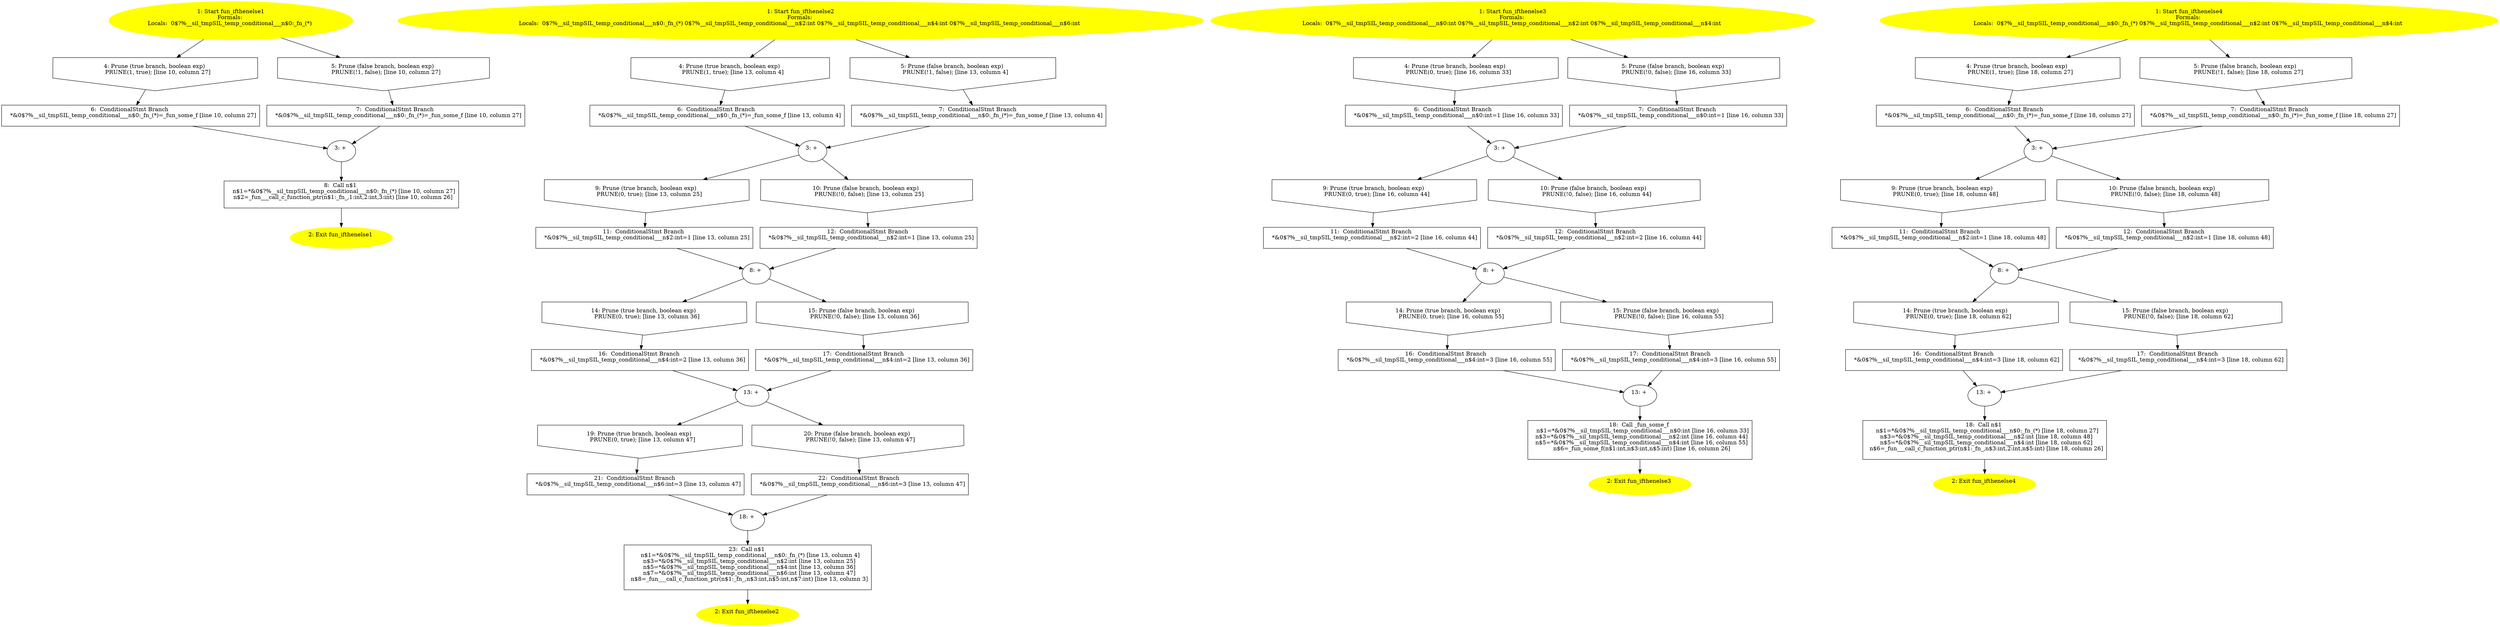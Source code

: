 /* @generated */
digraph cfg {
"fun_ifthenelse1.6d810dc9f25b2ded_1" [label="1: Start fun_ifthenelse1\nFormals: \nLocals:  0$?%__sil_tmpSIL_temp_conditional___n$0:_fn_(*) \n  " color=yellow style=filled]
	

	 "fun_ifthenelse1.6d810dc9f25b2ded_1" -> "fun_ifthenelse1.6d810dc9f25b2ded_4" ;
	 "fun_ifthenelse1.6d810dc9f25b2ded_1" -> "fun_ifthenelse1.6d810dc9f25b2ded_5" ;
"fun_ifthenelse1.6d810dc9f25b2ded_2" [label="2: Exit fun_ifthenelse1 \n  " color=yellow style=filled]
	

"fun_ifthenelse1.6d810dc9f25b2ded_3" [label="3: + \n  " ]
	

	 "fun_ifthenelse1.6d810dc9f25b2ded_3" -> "fun_ifthenelse1.6d810dc9f25b2ded_8" ;
"fun_ifthenelse1.6d810dc9f25b2ded_4" [label="4: Prune (true branch, boolean exp) \n   PRUNE(1, true); [line 10, column 27]\n " shape="invhouse"]
	

	 "fun_ifthenelse1.6d810dc9f25b2ded_4" -> "fun_ifthenelse1.6d810dc9f25b2ded_6" ;
"fun_ifthenelse1.6d810dc9f25b2ded_5" [label="5: Prune (false branch, boolean exp) \n   PRUNE(!1, false); [line 10, column 27]\n " shape="invhouse"]
	

	 "fun_ifthenelse1.6d810dc9f25b2ded_5" -> "fun_ifthenelse1.6d810dc9f25b2ded_7" ;
"fun_ifthenelse1.6d810dc9f25b2ded_6" [label="6:  ConditionalStmt Branch \n   *&0$?%__sil_tmpSIL_temp_conditional___n$0:_fn_(*)=_fun_some_f [line 10, column 27]\n " shape="box"]
	

	 "fun_ifthenelse1.6d810dc9f25b2ded_6" -> "fun_ifthenelse1.6d810dc9f25b2ded_3" ;
"fun_ifthenelse1.6d810dc9f25b2ded_7" [label="7:  ConditionalStmt Branch \n   *&0$?%__sil_tmpSIL_temp_conditional___n$0:_fn_(*)=_fun_some_f [line 10, column 27]\n " shape="box"]
	

	 "fun_ifthenelse1.6d810dc9f25b2ded_7" -> "fun_ifthenelse1.6d810dc9f25b2ded_3" ;
"fun_ifthenelse1.6d810dc9f25b2ded_8" [label="8:  Call n$1 \n   n$1=*&0$?%__sil_tmpSIL_temp_conditional___n$0:_fn_(*) [line 10, column 27]\n  n$2=_fun___call_c_function_ptr(n$1:_fn_,1:int,2:int,3:int) [line 10, column 26]\n " shape="box"]
	

	 "fun_ifthenelse1.6d810dc9f25b2ded_8" -> "fun_ifthenelse1.6d810dc9f25b2ded_2" ;
"fun_ifthenelse2.d4d0fea4695ba22d_1" [label="1: Start fun_ifthenelse2\nFormals: \nLocals:  0$?%__sil_tmpSIL_temp_conditional___n$0:_fn_(*) 0$?%__sil_tmpSIL_temp_conditional___n$2:int 0$?%__sil_tmpSIL_temp_conditional___n$4:int 0$?%__sil_tmpSIL_temp_conditional___n$6:int \n  " color=yellow style=filled]
	

	 "fun_ifthenelse2.d4d0fea4695ba22d_1" -> "fun_ifthenelse2.d4d0fea4695ba22d_4" ;
	 "fun_ifthenelse2.d4d0fea4695ba22d_1" -> "fun_ifthenelse2.d4d0fea4695ba22d_5" ;
"fun_ifthenelse2.d4d0fea4695ba22d_2" [label="2: Exit fun_ifthenelse2 \n  " color=yellow style=filled]
	

"fun_ifthenelse2.d4d0fea4695ba22d_3" [label="3: + \n  " ]
	

	 "fun_ifthenelse2.d4d0fea4695ba22d_3" -> "fun_ifthenelse2.d4d0fea4695ba22d_9" ;
	 "fun_ifthenelse2.d4d0fea4695ba22d_3" -> "fun_ifthenelse2.d4d0fea4695ba22d_10" ;
"fun_ifthenelse2.d4d0fea4695ba22d_4" [label="4: Prune (true branch, boolean exp) \n   PRUNE(1, true); [line 13, column 4]\n " shape="invhouse"]
	

	 "fun_ifthenelse2.d4d0fea4695ba22d_4" -> "fun_ifthenelse2.d4d0fea4695ba22d_6" ;
"fun_ifthenelse2.d4d0fea4695ba22d_5" [label="5: Prune (false branch, boolean exp) \n   PRUNE(!1, false); [line 13, column 4]\n " shape="invhouse"]
	

	 "fun_ifthenelse2.d4d0fea4695ba22d_5" -> "fun_ifthenelse2.d4d0fea4695ba22d_7" ;
"fun_ifthenelse2.d4d0fea4695ba22d_6" [label="6:  ConditionalStmt Branch \n   *&0$?%__sil_tmpSIL_temp_conditional___n$0:_fn_(*)=_fun_some_f [line 13, column 4]\n " shape="box"]
	

	 "fun_ifthenelse2.d4d0fea4695ba22d_6" -> "fun_ifthenelse2.d4d0fea4695ba22d_3" ;
"fun_ifthenelse2.d4d0fea4695ba22d_7" [label="7:  ConditionalStmt Branch \n   *&0$?%__sil_tmpSIL_temp_conditional___n$0:_fn_(*)=_fun_some_f [line 13, column 4]\n " shape="box"]
	

	 "fun_ifthenelse2.d4d0fea4695ba22d_7" -> "fun_ifthenelse2.d4d0fea4695ba22d_3" ;
"fun_ifthenelse2.d4d0fea4695ba22d_8" [label="8: + \n  " ]
	

	 "fun_ifthenelse2.d4d0fea4695ba22d_8" -> "fun_ifthenelse2.d4d0fea4695ba22d_14" ;
	 "fun_ifthenelse2.d4d0fea4695ba22d_8" -> "fun_ifthenelse2.d4d0fea4695ba22d_15" ;
"fun_ifthenelse2.d4d0fea4695ba22d_9" [label="9: Prune (true branch, boolean exp) \n   PRUNE(0, true); [line 13, column 25]\n " shape="invhouse"]
	

	 "fun_ifthenelse2.d4d0fea4695ba22d_9" -> "fun_ifthenelse2.d4d0fea4695ba22d_11" ;
"fun_ifthenelse2.d4d0fea4695ba22d_10" [label="10: Prune (false branch, boolean exp) \n   PRUNE(!0, false); [line 13, column 25]\n " shape="invhouse"]
	

	 "fun_ifthenelse2.d4d0fea4695ba22d_10" -> "fun_ifthenelse2.d4d0fea4695ba22d_12" ;
"fun_ifthenelse2.d4d0fea4695ba22d_11" [label="11:  ConditionalStmt Branch \n   *&0$?%__sil_tmpSIL_temp_conditional___n$2:int=1 [line 13, column 25]\n " shape="box"]
	

	 "fun_ifthenelse2.d4d0fea4695ba22d_11" -> "fun_ifthenelse2.d4d0fea4695ba22d_8" ;
"fun_ifthenelse2.d4d0fea4695ba22d_12" [label="12:  ConditionalStmt Branch \n   *&0$?%__sil_tmpSIL_temp_conditional___n$2:int=1 [line 13, column 25]\n " shape="box"]
	

	 "fun_ifthenelse2.d4d0fea4695ba22d_12" -> "fun_ifthenelse2.d4d0fea4695ba22d_8" ;
"fun_ifthenelse2.d4d0fea4695ba22d_13" [label="13: + \n  " ]
	

	 "fun_ifthenelse2.d4d0fea4695ba22d_13" -> "fun_ifthenelse2.d4d0fea4695ba22d_19" ;
	 "fun_ifthenelse2.d4d0fea4695ba22d_13" -> "fun_ifthenelse2.d4d0fea4695ba22d_20" ;
"fun_ifthenelse2.d4d0fea4695ba22d_14" [label="14: Prune (true branch, boolean exp) \n   PRUNE(0, true); [line 13, column 36]\n " shape="invhouse"]
	

	 "fun_ifthenelse2.d4d0fea4695ba22d_14" -> "fun_ifthenelse2.d4d0fea4695ba22d_16" ;
"fun_ifthenelse2.d4d0fea4695ba22d_15" [label="15: Prune (false branch, boolean exp) \n   PRUNE(!0, false); [line 13, column 36]\n " shape="invhouse"]
	

	 "fun_ifthenelse2.d4d0fea4695ba22d_15" -> "fun_ifthenelse2.d4d0fea4695ba22d_17" ;
"fun_ifthenelse2.d4d0fea4695ba22d_16" [label="16:  ConditionalStmt Branch \n   *&0$?%__sil_tmpSIL_temp_conditional___n$4:int=2 [line 13, column 36]\n " shape="box"]
	

	 "fun_ifthenelse2.d4d0fea4695ba22d_16" -> "fun_ifthenelse2.d4d0fea4695ba22d_13" ;
"fun_ifthenelse2.d4d0fea4695ba22d_17" [label="17:  ConditionalStmt Branch \n   *&0$?%__sil_tmpSIL_temp_conditional___n$4:int=2 [line 13, column 36]\n " shape="box"]
	

	 "fun_ifthenelse2.d4d0fea4695ba22d_17" -> "fun_ifthenelse2.d4d0fea4695ba22d_13" ;
"fun_ifthenelse2.d4d0fea4695ba22d_18" [label="18: + \n  " ]
	

	 "fun_ifthenelse2.d4d0fea4695ba22d_18" -> "fun_ifthenelse2.d4d0fea4695ba22d_23" ;
"fun_ifthenelse2.d4d0fea4695ba22d_19" [label="19: Prune (true branch, boolean exp) \n   PRUNE(0, true); [line 13, column 47]\n " shape="invhouse"]
	

	 "fun_ifthenelse2.d4d0fea4695ba22d_19" -> "fun_ifthenelse2.d4d0fea4695ba22d_21" ;
"fun_ifthenelse2.d4d0fea4695ba22d_20" [label="20: Prune (false branch, boolean exp) \n   PRUNE(!0, false); [line 13, column 47]\n " shape="invhouse"]
	

	 "fun_ifthenelse2.d4d0fea4695ba22d_20" -> "fun_ifthenelse2.d4d0fea4695ba22d_22" ;
"fun_ifthenelse2.d4d0fea4695ba22d_21" [label="21:  ConditionalStmt Branch \n   *&0$?%__sil_tmpSIL_temp_conditional___n$6:int=3 [line 13, column 47]\n " shape="box"]
	

	 "fun_ifthenelse2.d4d0fea4695ba22d_21" -> "fun_ifthenelse2.d4d0fea4695ba22d_18" ;
"fun_ifthenelse2.d4d0fea4695ba22d_22" [label="22:  ConditionalStmt Branch \n   *&0$?%__sil_tmpSIL_temp_conditional___n$6:int=3 [line 13, column 47]\n " shape="box"]
	

	 "fun_ifthenelse2.d4d0fea4695ba22d_22" -> "fun_ifthenelse2.d4d0fea4695ba22d_18" ;
"fun_ifthenelse2.d4d0fea4695ba22d_23" [label="23:  Call n$1 \n   n$1=*&0$?%__sil_tmpSIL_temp_conditional___n$0:_fn_(*) [line 13, column 4]\n  n$3=*&0$?%__sil_tmpSIL_temp_conditional___n$2:int [line 13, column 25]\n  n$5=*&0$?%__sil_tmpSIL_temp_conditional___n$4:int [line 13, column 36]\n  n$7=*&0$?%__sil_tmpSIL_temp_conditional___n$6:int [line 13, column 47]\n  n$8=_fun___call_c_function_ptr(n$1:_fn_,n$3:int,n$5:int,n$7:int) [line 13, column 3]\n " shape="box"]
	

	 "fun_ifthenelse2.d4d0fea4695ba22d_23" -> "fun_ifthenelse2.d4d0fea4695ba22d_2" ;
"fun_ifthenelse3.c62f5c24a34473fe_1" [label="1: Start fun_ifthenelse3\nFormals: \nLocals:  0$?%__sil_tmpSIL_temp_conditional___n$0:int 0$?%__sil_tmpSIL_temp_conditional___n$2:int 0$?%__sil_tmpSIL_temp_conditional___n$4:int \n  " color=yellow style=filled]
	

	 "fun_ifthenelse3.c62f5c24a34473fe_1" -> "fun_ifthenelse3.c62f5c24a34473fe_4" ;
	 "fun_ifthenelse3.c62f5c24a34473fe_1" -> "fun_ifthenelse3.c62f5c24a34473fe_5" ;
"fun_ifthenelse3.c62f5c24a34473fe_2" [label="2: Exit fun_ifthenelse3 \n  " color=yellow style=filled]
	

"fun_ifthenelse3.c62f5c24a34473fe_3" [label="3: + \n  " ]
	

	 "fun_ifthenelse3.c62f5c24a34473fe_3" -> "fun_ifthenelse3.c62f5c24a34473fe_9" ;
	 "fun_ifthenelse3.c62f5c24a34473fe_3" -> "fun_ifthenelse3.c62f5c24a34473fe_10" ;
"fun_ifthenelse3.c62f5c24a34473fe_4" [label="4: Prune (true branch, boolean exp) \n   PRUNE(0, true); [line 16, column 33]\n " shape="invhouse"]
	

	 "fun_ifthenelse3.c62f5c24a34473fe_4" -> "fun_ifthenelse3.c62f5c24a34473fe_6" ;
"fun_ifthenelse3.c62f5c24a34473fe_5" [label="5: Prune (false branch, boolean exp) \n   PRUNE(!0, false); [line 16, column 33]\n " shape="invhouse"]
	

	 "fun_ifthenelse3.c62f5c24a34473fe_5" -> "fun_ifthenelse3.c62f5c24a34473fe_7" ;
"fun_ifthenelse3.c62f5c24a34473fe_6" [label="6:  ConditionalStmt Branch \n   *&0$?%__sil_tmpSIL_temp_conditional___n$0:int=1 [line 16, column 33]\n " shape="box"]
	

	 "fun_ifthenelse3.c62f5c24a34473fe_6" -> "fun_ifthenelse3.c62f5c24a34473fe_3" ;
"fun_ifthenelse3.c62f5c24a34473fe_7" [label="7:  ConditionalStmt Branch \n   *&0$?%__sil_tmpSIL_temp_conditional___n$0:int=1 [line 16, column 33]\n " shape="box"]
	

	 "fun_ifthenelse3.c62f5c24a34473fe_7" -> "fun_ifthenelse3.c62f5c24a34473fe_3" ;
"fun_ifthenelse3.c62f5c24a34473fe_8" [label="8: + \n  " ]
	

	 "fun_ifthenelse3.c62f5c24a34473fe_8" -> "fun_ifthenelse3.c62f5c24a34473fe_14" ;
	 "fun_ifthenelse3.c62f5c24a34473fe_8" -> "fun_ifthenelse3.c62f5c24a34473fe_15" ;
"fun_ifthenelse3.c62f5c24a34473fe_9" [label="9: Prune (true branch, boolean exp) \n   PRUNE(0, true); [line 16, column 44]\n " shape="invhouse"]
	

	 "fun_ifthenelse3.c62f5c24a34473fe_9" -> "fun_ifthenelse3.c62f5c24a34473fe_11" ;
"fun_ifthenelse3.c62f5c24a34473fe_10" [label="10: Prune (false branch, boolean exp) \n   PRUNE(!0, false); [line 16, column 44]\n " shape="invhouse"]
	

	 "fun_ifthenelse3.c62f5c24a34473fe_10" -> "fun_ifthenelse3.c62f5c24a34473fe_12" ;
"fun_ifthenelse3.c62f5c24a34473fe_11" [label="11:  ConditionalStmt Branch \n   *&0$?%__sil_tmpSIL_temp_conditional___n$2:int=2 [line 16, column 44]\n " shape="box"]
	

	 "fun_ifthenelse3.c62f5c24a34473fe_11" -> "fun_ifthenelse3.c62f5c24a34473fe_8" ;
"fun_ifthenelse3.c62f5c24a34473fe_12" [label="12:  ConditionalStmt Branch \n   *&0$?%__sil_tmpSIL_temp_conditional___n$2:int=2 [line 16, column 44]\n " shape="box"]
	

	 "fun_ifthenelse3.c62f5c24a34473fe_12" -> "fun_ifthenelse3.c62f5c24a34473fe_8" ;
"fun_ifthenelse3.c62f5c24a34473fe_13" [label="13: + \n  " ]
	

	 "fun_ifthenelse3.c62f5c24a34473fe_13" -> "fun_ifthenelse3.c62f5c24a34473fe_18" ;
"fun_ifthenelse3.c62f5c24a34473fe_14" [label="14: Prune (true branch, boolean exp) \n   PRUNE(0, true); [line 16, column 55]\n " shape="invhouse"]
	

	 "fun_ifthenelse3.c62f5c24a34473fe_14" -> "fun_ifthenelse3.c62f5c24a34473fe_16" ;
"fun_ifthenelse3.c62f5c24a34473fe_15" [label="15: Prune (false branch, boolean exp) \n   PRUNE(!0, false); [line 16, column 55]\n " shape="invhouse"]
	

	 "fun_ifthenelse3.c62f5c24a34473fe_15" -> "fun_ifthenelse3.c62f5c24a34473fe_17" ;
"fun_ifthenelse3.c62f5c24a34473fe_16" [label="16:  ConditionalStmt Branch \n   *&0$?%__sil_tmpSIL_temp_conditional___n$4:int=3 [line 16, column 55]\n " shape="box"]
	

	 "fun_ifthenelse3.c62f5c24a34473fe_16" -> "fun_ifthenelse3.c62f5c24a34473fe_13" ;
"fun_ifthenelse3.c62f5c24a34473fe_17" [label="17:  ConditionalStmt Branch \n   *&0$?%__sil_tmpSIL_temp_conditional___n$4:int=3 [line 16, column 55]\n " shape="box"]
	

	 "fun_ifthenelse3.c62f5c24a34473fe_17" -> "fun_ifthenelse3.c62f5c24a34473fe_13" ;
"fun_ifthenelse3.c62f5c24a34473fe_18" [label="18:  Call _fun_some_f \n   n$1=*&0$?%__sil_tmpSIL_temp_conditional___n$0:int [line 16, column 33]\n  n$3=*&0$?%__sil_tmpSIL_temp_conditional___n$2:int [line 16, column 44]\n  n$5=*&0$?%__sil_tmpSIL_temp_conditional___n$4:int [line 16, column 55]\n  n$6=_fun_some_f(n$1:int,n$3:int,n$5:int) [line 16, column 26]\n " shape="box"]
	

	 "fun_ifthenelse3.c62f5c24a34473fe_18" -> "fun_ifthenelse3.c62f5c24a34473fe_2" ;
"fun_ifthenelse4.2a63e61081ad44f4_1" [label="1: Start fun_ifthenelse4\nFormals: \nLocals:  0$?%__sil_tmpSIL_temp_conditional___n$0:_fn_(*) 0$?%__sil_tmpSIL_temp_conditional___n$2:int 0$?%__sil_tmpSIL_temp_conditional___n$4:int \n  " color=yellow style=filled]
	

	 "fun_ifthenelse4.2a63e61081ad44f4_1" -> "fun_ifthenelse4.2a63e61081ad44f4_4" ;
	 "fun_ifthenelse4.2a63e61081ad44f4_1" -> "fun_ifthenelse4.2a63e61081ad44f4_5" ;
"fun_ifthenelse4.2a63e61081ad44f4_2" [label="2: Exit fun_ifthenelse4 \n  " color=yellow style=filled]
	

"fun_ifthenelse4.2a63e61081ad44f4_3" [label="3: + \n  " ]
	

	 "fun_ifthenelse4.2a63e61081ad44f4_3" -> "fun_ifthenelse4.2a63e61081ad44f4_9" ;
	 "fun_ifthenelse4.2a63e61081ad44f4_3" -> "fun_ifthenelse4.2a63e61081ad44f4_10" ;
"fun_ifthenelse4.2a63e61081ad44f4_4" [label="4: Prune (true branch, boolean exp) \n   PRUNE(1, true); [line 18, column 27]\n " shape="invhouse"]
	

	 "fun_ifthenelse4.2a63e61081ad44f4_4" -> "fun_ifthenelse4.2a63e61081ad44f4_6" ;
"fun_ifthenelse4.2a63e61081ad44f4_5" [label="5: Prune (false branch, boolean exp) \n   PRUNE(!1, false); [line 18, column 27]\n " shape="invhouse"]
	

	 "fun_ifthenelse4.2a63e61081ad44f4_5" -> "fun_ifthenelse4.2a63e61081ad44f4_7" ;
"fun_ifthenelse4.2a63e61081ad44f4_6" [label="6:  ConditionalStmt Branch \n   *&0$?%__sil_tmpSIL_temp_conditional___n$0:_fn_(*)=_fun_some_f [line 18, column 27]\n " shape="box"]
	

	 "fun_ifthenelse4.2a63e61081ad44f4_6" -> "fun_ifthenelse4.2a63e61081ad44f4_3" ;
"fun_ifthenelse4.2a63e61081ad44f4_7" [label="7:  ConditionalStmt Branch \n   *&0$?%__sil_tmpSIL_temp_conditional___n$0:_fn_(*)=_fun_some_f [line 18, column 27]\n " shape="box"]
	

	 "fun_ifthenelse4.2a63e61081ad44f4_7" -> "fun_ifthenelse4.2a63e61081ad44f4_3" ;
"fun_ifthenelse4.2a63e61081ad44f4_8" [label="8: + \n  " ]
	

	 "fun_ifthenelse4.2a63e61081ad44f4_8" -> "fun_ifthenelse4.2a63e61081ad44f4_14" ;
	 "fun_ifthenelse4.2a63e61081ad44f4_8" -> "fun_ifthenelse4.2a63e61081ad44f4_15" ;
"fun_ifthenelse4.2a63e61081ad44f4_9" [label="9: Prune (true branch, boolean exp) \n   PRUNE(0, true); [line 18, column 48]\n " shape="invhouse"]
	

	 "fun_ifthenelse4.2a63e61081ad44f4_9" -> "fun_ifthenelse4.2a63e61081ad44f4_11" ;
"fun_ifthenelse4.2a63e61081ad44f4_10" [label="10: Prune (false branch, boolean exp) \n   PRUNE(!0, false); [line 18, column 48]\n " shape="invhouse"]
	

	 "fun_ifthenelse4.2a63e61081ad44f4_10" -> "fun_ifthenelse4.2a63e61081ad44f4_12" ;
"fun_ifthenelse4.2a63e61081ad44f4_11" [label="11:  ConditionalStmt Branch \n   *&0$?%__sil_tmpSIL_temp_conditional___n$2:int=1 [line 18, column 48]\n " shape="box"]
	

	 "fun_ifthenelse4.2a63e61081ad44f4_11" -> "fun_ifthenelse4.2a63e61081ad44f4_8" ;
"fun_ifthenelse4.2a63e61081ad44f4_12" [label="12:  ConditionalStmt Branch \n   *&0$?%__sil_tmpSIL_temp_conditional___n$2:int=1 [line 18, column 48]\n " shape="box"]
	

	 "fun_ifthenelse4.2a63e61081ad44f4_12" -> "fun_ifthenelse4.2a63e61081ad44f4_8" ;
"fun_ifthenelse4.2a63e61081ad44f4_13" [label="13: + \n  " ]
	

	 "fun_ifthenelse4.2a63e61081ad44f4_13" -> "fun_ifthenelse4.2a63e61081ad44f4_18" ;
"fun_ifthenelse4.2a63e61081ad44f4_14" [label="14: Prune (true branch, boolean exp) \n   PRUNE(0, true); [line 18, column 62]\n " shape="invhouse"]
	

	 "fun_ifthenelse4.2a63e61081ad44f4_14" -> "fun_ifthenelse4.2a63e61081ad44f4_16" ;
"fun_ifthenelse4.2a63e61081ad44f4_15" [label="15: Prune (false branch, boolean exp) \n   PRUNE(!0, false); [line 18, column 62]\n " shape="invhouse"]
	

	 "fun_ifthenelse4.2a63e61081ad44f4_15" -> "fun_ifthenelse4.2a63e61081ad44f4_17" ;
"fun_ifthenelse4.2a63e61081ad44f4_16" [label="16:  ConditionalStmt Branch \n   *&0$?%__sil_tmpSIL_temp_conditional___n$4:int=3 [line 18, column 62]\n " shape="box"]
	

	 "fun_ifthenelse4.2a63e61081ad44f4_16" -> "fun_ifthenelse4.2a63e61081ad44f4_13" ;
"fun_ifthenelse4.2a63e61081ad44f4_17" [label="17:  ConditionalStmt Branch \n   *&0$?%__sil_tmpSIL_temp_conditional___n$4:int=3 [line 18, column 62]\n " shape="box"]
	

	 "fun_ifthenelse4.2a63e61081ad44f4_17" -> "fun_ifthenelse4.2a63e61081ad44f4_13" ;
"fun_ifthenelse4.2a63e61081ad44f4_18" [label="18:  Call n$1 \n   n$1=*&0$?%__sil_tmpSIL_temp_conditional___n$0:_fn_(*) [line 18, column 27]\n  n$3=*&0$?%__sil_tmpSIL_temp_conditional___n$2:int [line 18, column 48]\n  n$5=*&0$?%__sil_tmpSIL_temp_conditional___n$4:int [line 18, column 62]\n  n$6=_fun___call_c_function_ptr(n$1:_fn_,n$3:int,2:int,n$5:int) [line 18, column 26]\n " shape="box"]
	

	 "fun_ifthenelse4.2a63e61081ad44f4_18" -> "fun_ifthenelse4.2a63e61081ad44f4_2" ;
}
